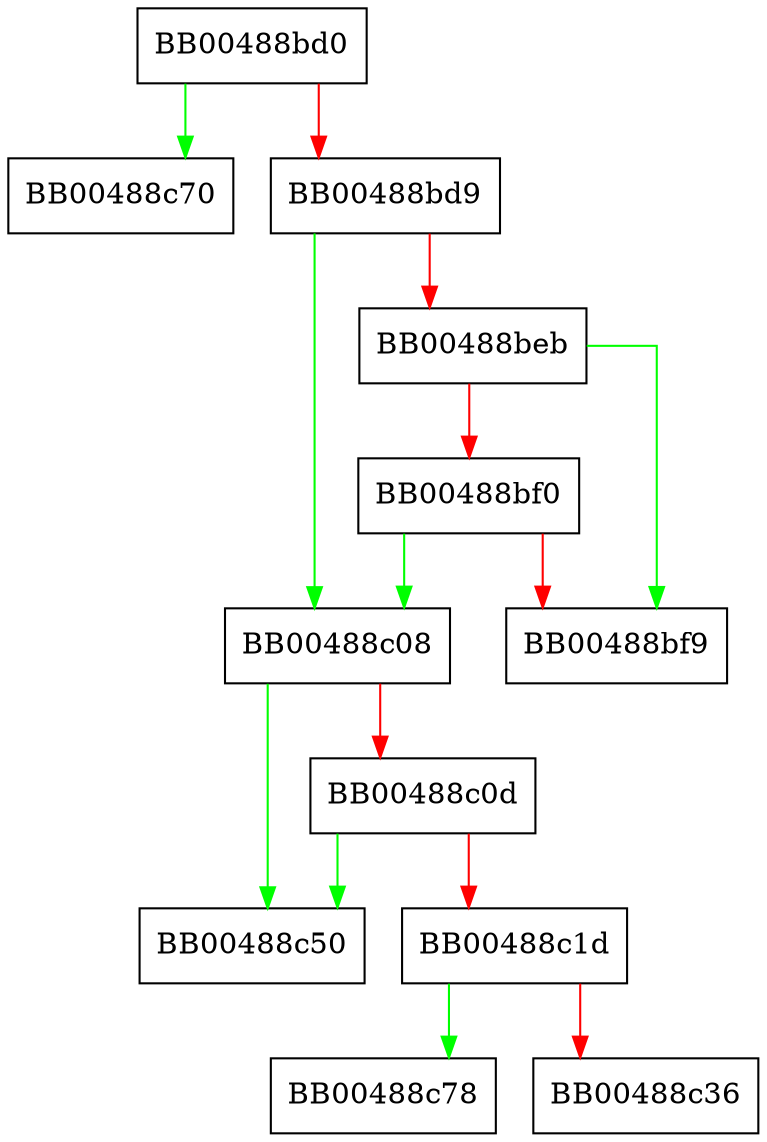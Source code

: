 digraph SSL_add1_host {
  node [shape="box"];
  graph [splines=ortho];
  BB00488bd0 -> BB00488c70 [color="green"];
  BB00488bd0 -> BB00488bd9 [color="red"];
  BB00488bd9 -> BB00488c08 [color="green"];
  BB00488bd9 -> BB00488beb [color="red"];
  BB00488beb -> BB00488bf9 [color="green"];
  BB00488beb -> BB00488bf0 [color="red"];
  BB00488bf0 -> BB00488c08 [color="green"];
  BB00488bf0 -> BB00488bf9 [color="red"];
  BB00488c08 -> BB00488c50 [color="green"];
  BB00488c08 -> BB00488c0d [color="red"];
  BB00488c0d -> BB00488c50 [color="green"];
  BB00488c0d -> BB00488c1d [color="red"];
  BB00488c1d -> BB00488c78 [color="green"];
  BB00488c1d -> BB00488c36 [color="red"];
}
